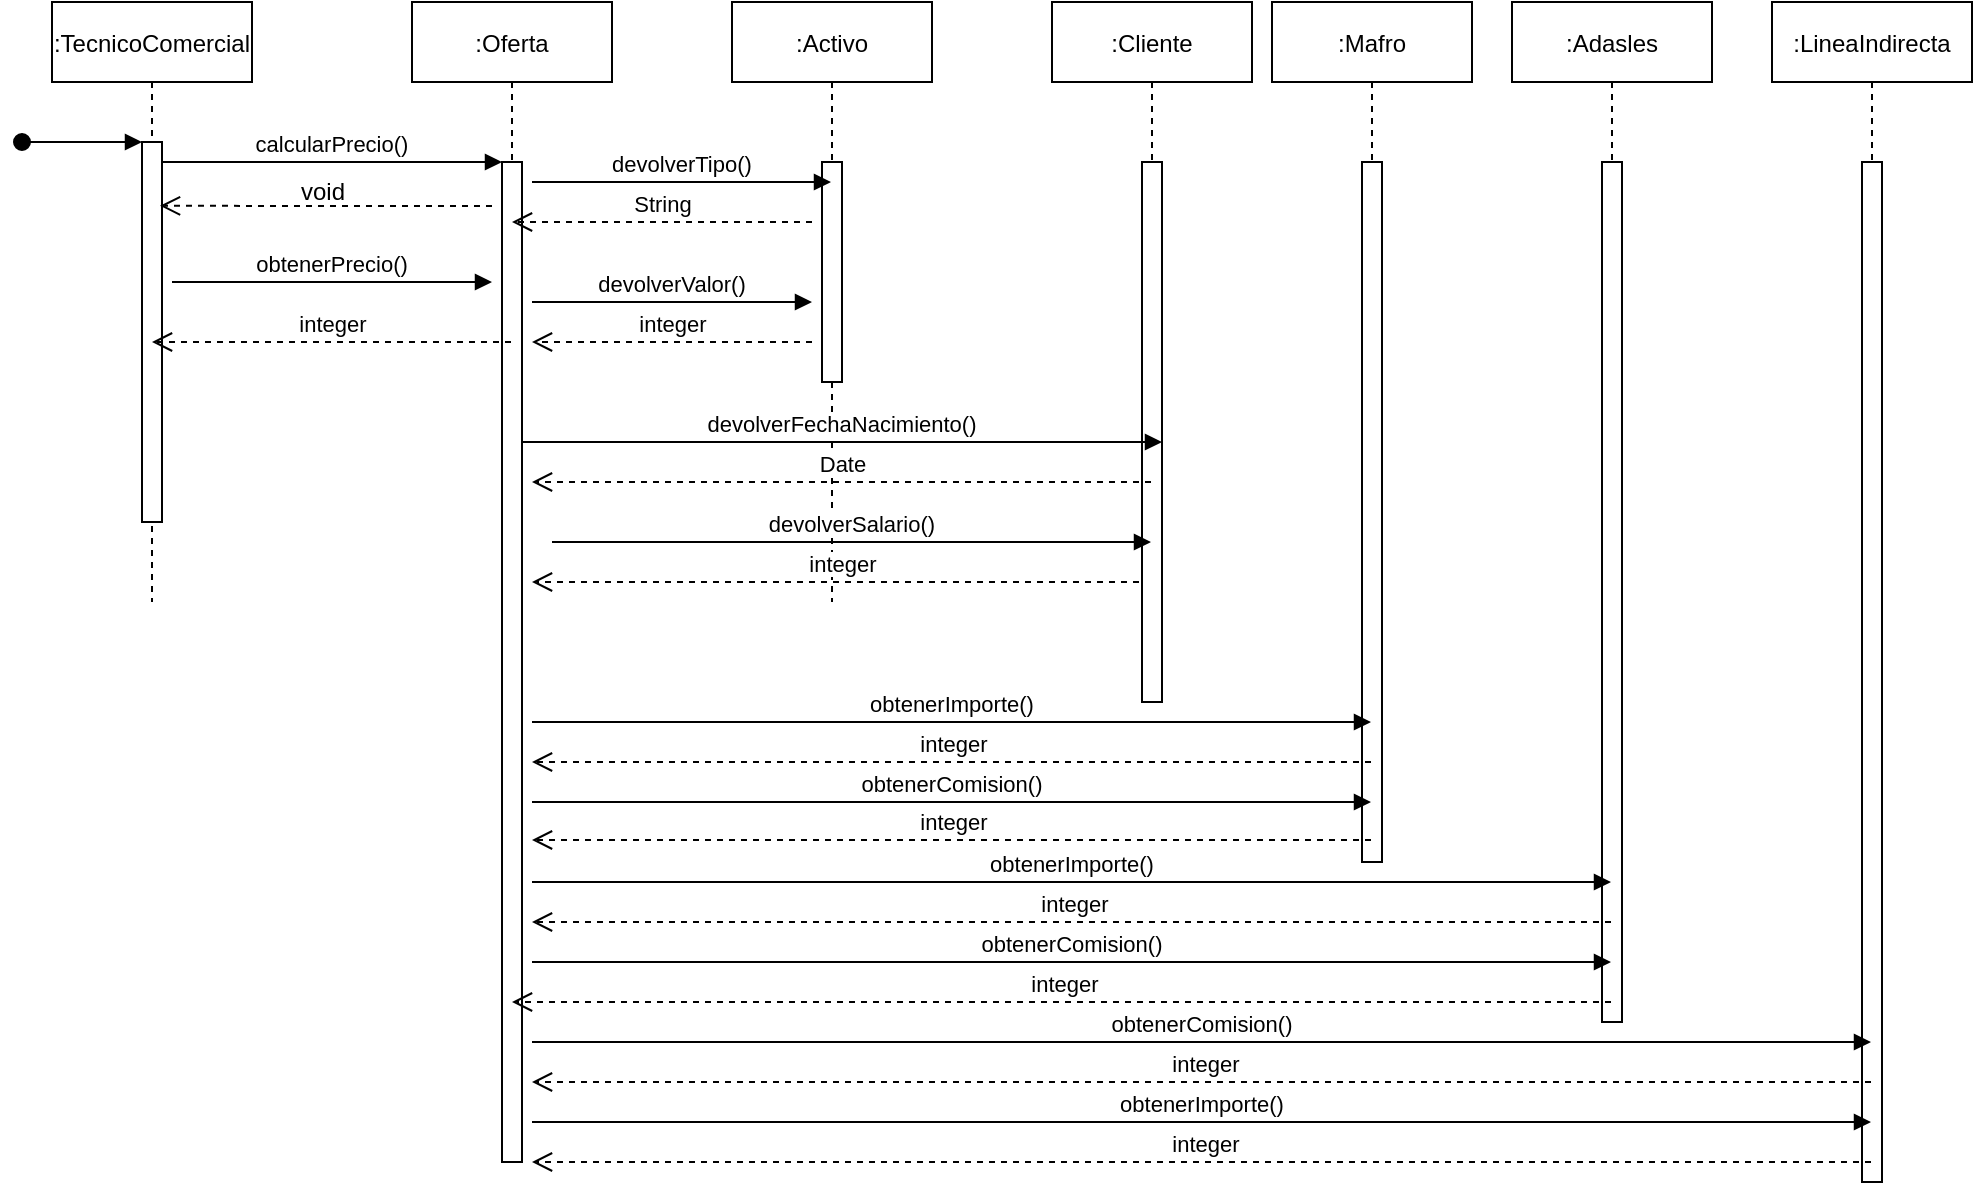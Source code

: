 <mxfile version="20.7.4" type="device"><diagram id="kgpKYQtTHZ0yAKxKKP6v" name="Page-1"><mxGraphModel dx="1364" dy="795" grid="1" gridSize="10" guides="1" tooltips="1" connect="1" arrows="1" fold="1" page="1" pageScale="1" pageWidth="850" pageHeight="1100" math="0" shadow="0"><root><mxCell id="0"/><mxCell id="1" parent="0"/><mxCell id="3nuBFxr9cyL0pnOWT2aG-1" value=":TecnicoComercial" style="shape=umlLifeline;perimeter=lifelinePerimeter;container=1;collapsible=0;recursiveResize=0;rounded=0;shadow=0;strokeWidth=1;" parent="1" vertex="1"><mxGeometry x="120" y="80" width="100" height="300" as="geometry"/></mxCell><mxCell id="3nuBFxr9cyL0pnOWT2aG-2" value="" style="points=[];perimeter=orthogonalPerimeter;rounded=0;shadow=0;strokeWidth=1;" parent="3nuBFxr9cyL0pnOWT2aG-1" vertex="1"><mxGeometry x="45" y="70" width="10" height="190" as="geometry"/></mxCell><mxCell id="3nuBFxr9cyL0pnOWT2aG-3" value="" style="verticalAlign=bottom;startArrow=oval;endArrow=block;startSize=8;shadow=0;strokeWidth=1;" parent="3nuBFxr9cyL0pnOWT2aG-1" target="3nuBFxr9cyL0pnOWT2aG-2" edge="1"><mxGeometry relative="1" as="geometry"><mxPoint x="-15" y="70" as="sourcePoint"/></mxGeometry></mxCell><mxCell id="3nuBFxr9cyL0pnOWT2aG-5" value=":Oferta" style="shape=umlLifeline;perimeter=lifelinePerimeter;container=1;collapsible=0;recursiveResize=0;rounded=0;shadow=0;strokeWidth=1;" parent="1" vertex="1"><mxGeometry x="300" y="80" width="100" height="580" as="geometry"/></mxCell><mxCell id="3nuBFxr9cyL0pnOWT2aG-6" value="" style="points=[];perimeter=orthogonalPerimeter;rounded=0;shadow=0;strokeWidth=1;" parent="3nuBFxr9cyL0pnOWT2aG-5" vertex="1"><mxGeometry x="45" y="80" width="10" height="500" as="geometry"/></mxCell><mxCell id="6Ifc1Jr3xywOiEXTFf-E-5" value="devolverValor()" style="verticalAlign=bottom;endArrow=block;shadow=0;strokeWidth=1;" parent="3nuBFxr9cyL0pnOWT2aG-5" edge="1"><mxGeometry relative="1" as="geometry"><mxPoint x="60" y="150" as="sourcePoint"/><mxPoint x="200" y="150" as="targetPoint"/></mxGeometry></mxCell><mxCell id="3nuBFxr9cyL0pnOWT2aG-7" value="integer" style="verticalAlign=bottom;endArrow=open;dashed=1;endSize=8;shadow=0;strokeWidth=1;" parent="1" source="3nuBFxr9cyL0pnOWT2aG-5" target="3nuBFxr9cyL0pnOWT2aG-1" edge="1"><mxGeometry x="-0.006" relative="1" as="geometry"><mxPoint x="180" y="240" as="targetPoint"/><mxPoint x="330" y="240" as="sourcePoint"/><Array as="points"><mxPoint x="290" y="250"/></Array><mxPoint as="offset"/></mxGeometry></mxCell><mxCell id="3nuBFxr9cyL0pnOWT2aG-8" value="calcularPrecio()" style="verticalAlign=bottom;endArrow=block;entryX=0;entryY=0;shadow=0;strokeWidth=1;" parent="1" source="3nuBFxr9cyL0pnOWT2aG-2" target="3nuBFxr9cyL0pnOWT2aG-6" edge="1"><mxGeometry relative="1" as="geometry"><mxPoint x="275" y="160" as="sourcePoint"/></mxGeometry></mxCell><mxCell id="3nuBFxr9cyL0pnOWT2aG-9" value="obtenerPrecio()" style="verticalAlign=bottom;endArrow=block;shadow=0;strokeWidth=1;exitX=1;exitY=0.25;exitDx=0;exitDy=0;exitPerimeter=0;" parent="1" edge="1"><mxGeometry relative="1" as="geometry"><mxPoint x="180" y="220" as="sourcePoint"/><mxPoint x="340" y="220" as="targetPoint"/></mxGeometry></mxCell><mxCell id="3nuBFxr9cyL0pnOWT2aG-10" value="" style="verticalAlign=bottom;endArrow=open;dashed=1;endSize=8;shadow=0;strokeWidth=1;entryX=0.9;entryY=0.168;entryDx=0;entryDy=0;entryPerimeter=0;" parent="1" target="3nuBFxr9cyL0pnOWT2aG-2" edge="1"><mxGeometry relative="1" as="geometry"><mxPoint x="240" y="257" as="targetPoint"/><mxPoint x="340" y="182" as="sourcePoint"/></mxGeometry></mxCell><mxCell id="6Ifc1Jr3xywOiEXTFf-E-1" value=":Activo" style="shape=umlLifeline;perimeter=lifelinePerimeter;container=1;collapsible=0;recursiveResize=0;rounded=0;shadow=0;strokeWidth=1;" parent="1" vertex="1"><mxGeometry x="460" y="80" width="100" height="300" as="geometry"/></mxCell><mxCell id="6Ifc1Jr3xywOiEXTFf-E-2" value="" style="points=[];perimeter=orthogonalPerimeter;rounded=0;shadow=0;strokeWidth=1;" parent="6Ifc1Jr3xywOiEXTFf-E-1" vertex="1"><mxGeometry x="45" y="80" width="10" height="110" as="geometry"/></mxCell><mxCell id="6Ifc1Jr3xywOiEXTFf-E-11" value="String" style="verticalAlign=bottom;endArrow=open;dashed=1;endSize=8;shadow=0;strokeWidth=1;" parent="6Ifc1Jr3xywOiEXTFf-E-1" edge="1"><mxGeometry x="-0.006" relative="1" as="geometry"><mxPoint x="-110" y="110" as="targetPoint"/><mxPoint x="40" y="110" as="sourcePoint"/><Array as="points"><mxPoint x="10.5" y="110"/></Array><mxPoint as="offset"/></mxGeometry></mxCell><mxCell id="6Ifc1Jr3xywOiEXTFf-E-13" value="integer" style="verticalAlign=bottom;endArrow=open;dashed=1;endSize=8;shadow=0;strokeWidth=1;" parent="6Ifc1Jr3xywOiEXTFf-E-1" edge="1"><mxGeometry x="-0.006" relative="1" as="geometry"><mxPoint x="-100" y="170" as="targetPoint"/><mxPoint x="40" y="170" as="sourcePoint"/><Array as="points"><mxPoint x="10.5" y="170"/></Array><mxPoint as="offset"/></mxGeometry></mxCell><mxCell id="6Ifc1Jr3xywOiEXTFf-E-14" value="integer" style="verticalAlign=bottom;endArrow=open;dashed=1;endSize=8;shadow=0;strokeWidth=1;" parent="6Ifc1Jr3xywOiEXTFf-E-1" source="6Ifc1Jr3xywOiEXTFf-E-6" edge="1"><mxGeometry x="-0.006" relative="1" as="geometry"><mxPoint x="-100" y="290" as="targetPoint"/><mxPoint x="80" y="290" as="sourcePoint"/><Array as="points"><mxPoint x="20.5" y="290"/></Array><mxPoint as="offset"/></mxGeometry></mxCell><mxCell id="6Ifc1Jr3xywOiEXTFf-E-3" value="void" style="text;html=1;align=center;verticalAlign=middle;resizable=0;points=[];autosize=1;strokeColor=none;fillColor=none;" parent="1" vertex="1"><mxGeometry x="230" y="160" width="50" height="30" as="geometry"/></mxCell><mxCell id="6Ifc1Jr3xywOiEXTFf-E-4" value="devolverTipo()" style="verticalAlign=bottom;endArrow=block;shadow=0;strokeWidth=1;" parent="1" target="6Ifc1Jr3xywOiEXTFf-E-1" edge="1"><mxGeometry relative="1" as="geometry"><mxPoint x="360" y="170" as="sourcePoint"/><mxPoint x="355" y="170.0" as="targetPoint"/></mxGeometry></mxCell><mxCell id="6Ifc1Jr3xywOiEXTFf-E-6" value=":Cliente" style="shape=umlLifeline;perimeter=lifelinePerimeter;container=1;collapsible=0;recursiveResize=0;rounded=0;shadow=0;strokeWidth=1;" parent="1" vertex="1"><mxGeometry x="620" y="80" width="100" height="350" as="geometry"/></mxCell><mxCell id="6Ifc1Jr3xywOiEXTFf-E-7" value="" style="points=[];perimeter=orthogonalPerimeter;rounded=0;shadow=0;strokeWidth=1;" parent="6Ifc1Jr3xywOiEXTFf-E-6" vertex="1"><mxGeometry x="45" y="80" width="10" height="270" as="geometry"/></mxCell><mxCell id="6Ifc1Jr3xywOiEXTFf-E-12" value="devolverFechaNacimiento()" style="verticalAlign=bottom;endArrow=block;shadow=0;strokeWidth=1;" parent="6Ifc1Jr3xywOiEXTFf-E-6" edge="1"><mxGeometry relative="1" as="geometry"><mxPoint x="-265" y="220" as="sourcePoint"/><mxPoint x="55" y="220" as="targetPoint"/></mxGeometry></mxCell><mxCell id="6Ifc1Jr3xywOiEXTFf-E-10" value="Date" style="verticalAlign=bottom;endArrow=open;dashed=1;endSize=8;shadow=0;strokeWidth=1;" parent="1" source="6Ifc1Jr3xywOiEXTFf-E-6" edge="1"><mxGeometry x="-0.006" relative="1" as="geometry"><mxPoint x="360" y="320" as="targetPoint"/><mxPoint x="640" y="320" as="sourcePoint"/><Array as="points"/><mxPoint as="offset"/></mxGeometry></mxCell><mxCell id="6Ifc1Jr3xywOiEXTFf-E-8" value="devolverSalario()" style="verticalAlign=bottom;endArrow=block;shadow=0;strokeWidth=1;" parent="1" target="6Ifc1Jr3xywOiEXTFf-E-6" edge="1"><mxGeometry relative="1" as="geometry"><mxPoint x="370" y="350" as="sourcePoint"/><mxPoint x="590" y="350" as="targetPoint"/></mxGeometry></mxCell><mxCell id="6Ifc1Jr3xywOiEXTFf-E-16" value=":Mafro" style="shape=umlLifeline;perimeter=lifelinePerimeter;container=1;collapsible=0;recursiveResize=0;rounded=0;shadow=0;strokeWidth=1;" parent="1" vertex="1"><mxGeometry x="730" y="80" width="100" height="430" as="geometry"/></mxCell><mxCell id="6Ifc1Jr3xywOiEXTFf-E-17" value="" style="points=[];perimeter=orthogonalPerimeter;rounded=0;shadow=0;strokeWidth=1;" parent="6Ifc1Jr3xywOiEXTFf-E-16" vertex="1"><mxGeometry x="45" y="80" width="10" height="350" as="geometry"/></mxCell><mxCell id="6Ifc1Jr3xywOiEXTFf-E-20" value=":Adasles" style="shape=umlLifeline;perimeter=lifelinePerimeter;container=1;collapsible=0;recursiveResize=0;rounded=0;shadow=0;strokeWidth=1;" parent="1" vertex="1"><mxGeometry x="850" y="80" width="100" height="510" as="geometry"/></mxCell><mxCell id="6Ifc1Jr3xywOiEXTFf-E-21" value="" style="points=[];perimeter=orthogonalPerimeter;rounded=0;shadow=0;strokeWidth=1;" parent="6Ifc1Jr3xywOiEXTFf-E-20" vertex="1"><mxGeometry x="45" y="80" width="10" height="430" as="geometry"/></mxCell><mxCell id="6Ifc1Jr3xywOiEXTFf-E-23" value=":LineaIndirecta" style="shape=umlLifeline;perimeter=lifelinePerimeter;container=1;collapsible=0;recursiveResize=0;rounded=0;shadow=0;strokeWidth=1;" parent="1" vertex="1"><mxGeometry x="980" y="80" width="100" height="590" as="geometry"/></mxCell><mxCell id="6Ifc1Jr3xywOiEXTFf-E-24" value="" style="points=[];perimeter=orthogonalPerimeter;rounded=0;shadow=0;strokeWidth=1;" parent="6Ifc1Jr3xywOiEXTFf-E-23" vertex="1"><mxGeometry x="45" y="80" width="10" height="510" as="geometry"/></mxCell><mxCell id="6Ifc1Jr3xywOiEXTFf-E-26" value="obtenerImporte()" style="verticalAlign=bottom;endArrow=block;shadow=0;strokeWidth=1;exitX=1;exitY=0.25;exitDx=0;exitDy=0;exitPerimeter=0;" parent="1" target="6Ifc1Jr3xywOiEXTFf-E-16" edge="1"><mxGeometry relative="1" as="geometry"><mxPoint x="360" y="440" as="sourcePoint"/><mxPoint x="520" y="440" as="targetPoint"/></mxGeometry></mxCell><mxCell id="6Ifc1Jr3xywOiEXTFf-E-27" value="obtenerComision()" style="verticalAlign=bottom;endArrow=block;shadow=0;strokeWidth=1;exitX=1;exitY=0.25;exitDx=0;exitDy=0;exitPerimeter=0;" parent="1" target="6Ifc1Jr3xywOiEXTFf-E-16" edge="1"><mxGeometry relative="1" as="geometry"><mxPoint x="360" y="480" as="sourcePoint"/><mxPoint x="520" y="480" as="targetPoint"/></mxGeometry></mxCell><mxCell id="6Ifc1Jr3xywOiEXTFf-E-28" value="integer" style="verticalAlign=bottom;endArrow=open;dashed=1;endSize=8;shadow=0;strokeWidth=1;" parent="1" source="6Ifc1Jr3xywOiEXTFf-E-16" edge="1"><mxGeometry x="-0.006" relative="1" as="geometry"><mxPoint x="360" y="460" as="targetPoint"/><mxPoint x="540" y="460" as="sourcePoint"/><Array as="points"><mxPoint x="480.5" y="460"/></Array><mxPoint as="offset"/></mxGeometry></mxCell><mxCell id="6Ifc1Jr3xywOiEXTFf-E-30" value="integer" style="verticalAlign=bottom;endArrow=open;dashed=1;endSize=8;shadow=0;strokeWidth=1;" parent="1" source="6Ifc1Jr3xywOiEXTFf-E-20" edge="1"><mxGeometry x="-0.006" relative="1" as="geometry"><mxPoint x="350" y="580" as="targetPoint"/><mxPoint x="530" y="580" as="sourcePoint"/><Array as="points"><mxPoint x="470.5" y="580"/></Array><mxPoint as="offset"/></mxGeometry></mxCell><mxCell id="6Ifc1Jr3xywOiEXTFf-E-31" value="integer" style="verticalAlign=bottom;endArrow=open;dashed=1;endSize=8;shadow=0;strokeWidth=1;" parent="1" edge="1"><mxGeometry x="-0.006" relative="1" as="geometry"><mxPoint x="360" y="499" as="targetPoint"/><mxPoint x="779.5" y="499" as="sourcePoint"/><Array as="points"><mxPoint x="480.5" y="499"/></Array><mxPoint as="offset"/></mxGeometry></mxCell><mxCell id="6Ifc1Jr3xywOiEXTFf-E-32" value="obtenerImporte()" style="verticalAlign=bottom;endArrow=block;shadow=0;strokeWidth=1;exitX=1;exitY=0.25;exitDx=0;exitDy=0;exitPerimeter=0;" parent="1" target="6Ifc1Jr3xywOiEXTFf-E-20" edge="1"><mxGeometry relative="1" as="geometry"><mxPoint x="360" y="520" as="sourcePoint"/><mxPoint x="779.5" y="520" as="targetPoint"/></mxGeometry></mxCell><mxCell id="6Ifc1Jr3xywOiEXTFf-E-33" value="integer" style="verticalAlign=bottom;endArrow=open;dashed=1;endSize=8;shadow=0;strokeWidth=1;" parent="1" source="6Ifc1Jr3xywOiEXTFf-E-20" edge="1"><mxGeometry x="-0.006" relative="1" as="geometry"><mxPoint x="360" y="540" as="targetPoint"/><mxPoint x="779.5" y="540" as="sourcePoint"/><Array as="points"><mxPoint x="480.5" y="540"/></Array><mxPoint as="offset"/></mxGeometry></mxCell><mxCell id="6Ifc1Jr3xywOiEXTFf-E-34" value="obtenerComision()" style="verticalAlign=bottom;endArrow=block;shadow=0;strokeWidth=1;exitX=1;exitY=0.25;exitDx=0;exitDy=0;exitPerimeter=0;" parent="1" target="6Ifc1Jr3xywOiEXTFf-E-20" edge="1"><mxGeometry relative="1" as="geometry"><mxPoint x="360" y="560" as="sourcePoint"/><mxPoint x="779.5" y="560" as="targetPoint"/></mxGeometry></mxCell><mxCell id="6Ifc1Jr3xywOiEXTFf-E-35" value="obtenerComision()" style="verticalAlign=bottom;endArrow=block;shadow=0;strokeWidth=1;exitX=1;exitY=0.25;exitDx=0;exitDy=0;exitPerimeter=0;" parent="1" target="6Ifc1Jr3xywOiEXTFf-E-23" edge="1"><mxGeometry relative="1" as="geometry"><mxPoint x="360" y="600" as="sourcePoint"/><mxPoint x="899.5" y="600" as="targetPoint"/></mxGeometry></mxCell><mxCell id="6Ifc1Jr3xywOiEXTFf-E-36" value="integer" style="verticalAlign=bottom;endArrow=open;dashed=1;endSize=8;shadow=0;strokeWidth=1;" parent="1" source="6Ifc1Jr3xywOiEXTFf-E-23" edge="1"><mxGeometry x="-0.006" relative="1" as="geometry"><mxPoint x="360" y="620" as="targetPoint"/><mxPoint x="909.5" y="620" as="sourcePoint"/><Array as="points"><mxPoint x="480.5" y="620"/></Array><mxPoint as="offset"/></mxGeometry></mxCell><mxCell id="6Ifc1Jr3xywOiEXTFf-E-37" value="obtenerImporte()" style="verticalAlign=bottom;endArrow=block;shadow=0;strokeWidth=1;exitX=1;exitY=0.25;exitDx=0;exitDy=0;exitPerimeter=0;" parent="1" target="6Ifc1Jr3xywOiEXTFf-E-23" edge="1"><mxGeometry relative="1" as="geometry"><mxPoint x="360" y="640" as="sourcePoint"/><mxPoint x="899.5" y="640" as="targetPoint"/></mxGeometry></mxCell><mxCell id="6Ifc1Jr3xywOiEXTFf-E-38" value="integer" style="verticalAlign=bottom;endArrow=open;dashed=1;endSize=8;shadow=0;strokeWidth=1;" parent="1" edge="1"><mxGeometry x="-0.006" relative="1" as="geometry"><mxPoint x="360" y="660" as="targetPoint"/><mxPoint x="1029.5" y="660" as="sourcePoint"/><Array as="points"><mxPoint x="480.5" y="660"/></Array><mxPoint as="offset"/></mxGeometry></mxCell></root></mxGraphModel></diagram></mxfile>